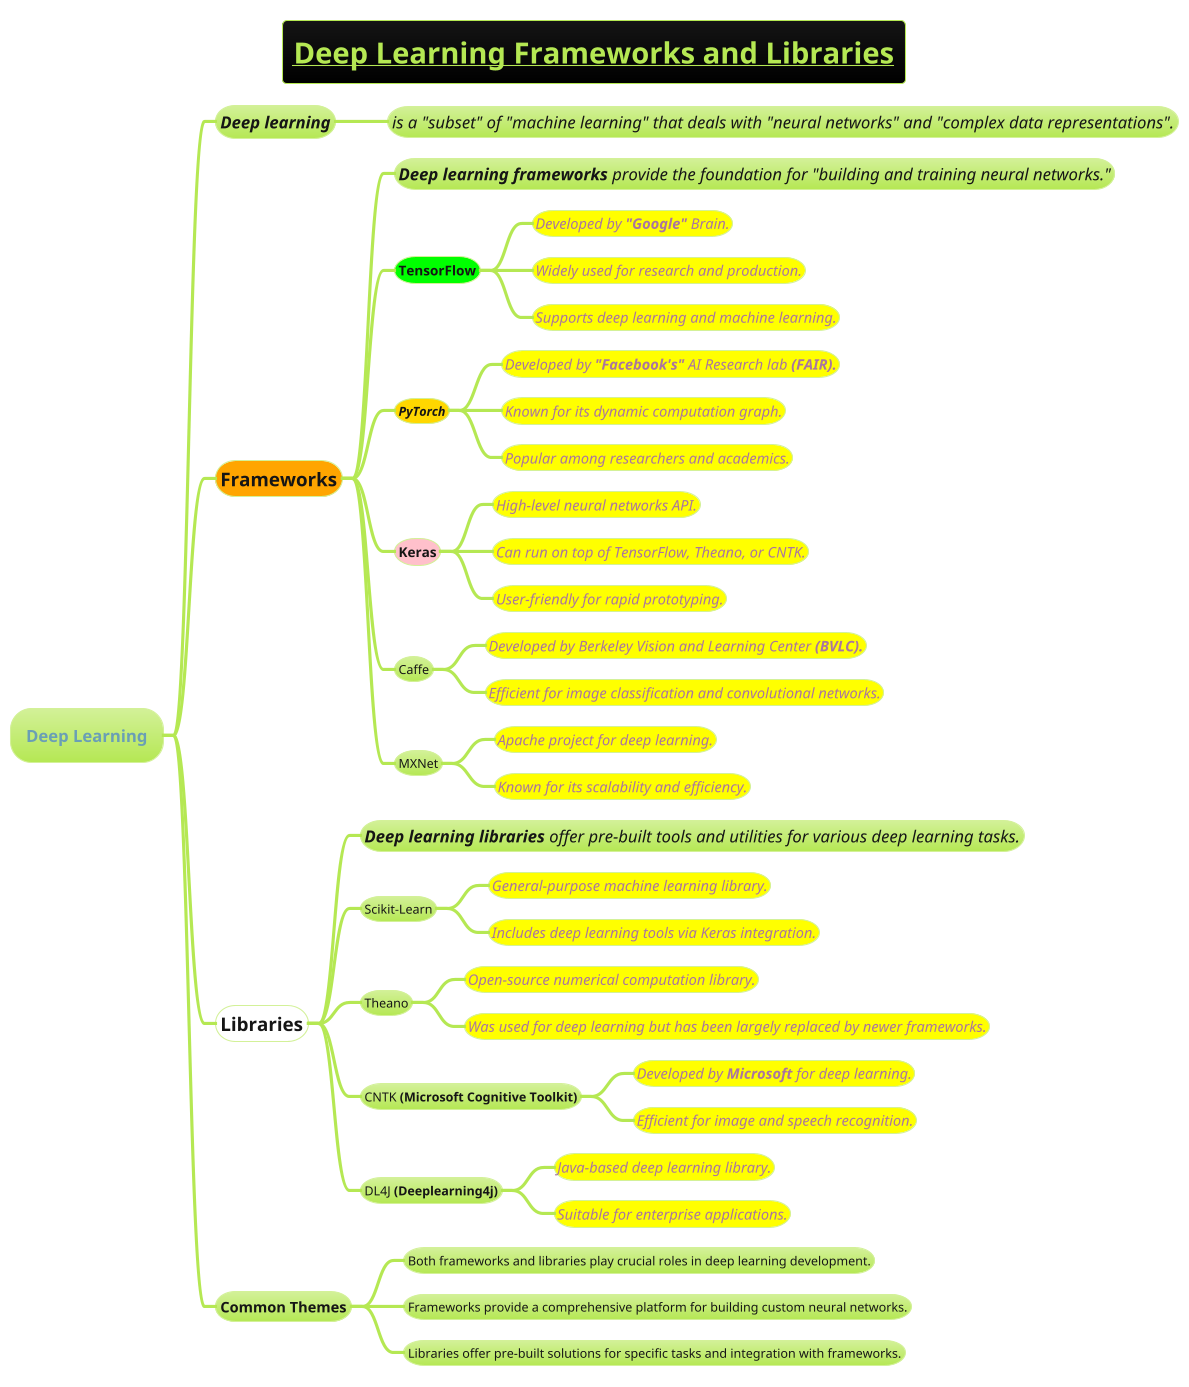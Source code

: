 @startmindmap
title =__Deep Learning Frameworks and Libraries__
!theme hacker


* Deep Learning
** ====<size:16>Deep learning
*** ====<size:16>is a "subset" of "machine learning" that deals with "neural networks" and "complex data representations".

**[#orange] =Frameworks
*** ====<size:16>**Deep learning frameworks** provide the foundation for "building and training neural networks."

***[#lime] ===TensorFlow
****[#yellow] ====<size:14>Developed by **"Google"** Brain.
****[#yellow] ====<size:14>Widely used for research and production.
****[#yellow] ====<size:14>Supports deep learning and machine learning.

***[#gold] ====**PyTorch**
****[#yellow] ====<size:14>Developed by **"Facebook's"** AI Research lab **(FAIR).**
****[#yellow] ====<size:14>Known for its dynamic computation graph.
****[#yellow] ====<size:14>Popular among researchers and academics.

***[#pink] ===Keras
****[#yellow] ====<size:14>High-level neural networks API.
****[#yellow] ====<size:14>Can run on top of TensorFlow, Theano, or CNTK.
****[#yellow] ====<size:14>User-friendly for rapid prototyping.

*** Caffe
****[#yellow] ====<size:14>Developed by Berkeley Vision and Learning Center **(BVLC).**
****[#yellow] ====<size:14>Efficient for image classification and convolutional networks.

*** MXNet
****[#yellow] ====<size:14>Apache project for deep learning.
****[#yellow] ====<size:14>Known for its scalability and efficiency.

**[#white] =Libraries
*** ====<size:16>**Deep learning libraries** offer pre-built tools and utilities for various deep learning tasks.

*** Scikit-Learn
****[#yellow] ====<size:14>General-purpose machine learning library.
****[#yellow] ====<size:14>Includes deep learning tools via Keras integration.

*** Theano
****[#yellow] ====<size:14>Open-source numerical computation library.
****[#yellow] ====<size:14>Was used for deep learning but has been largely replaced by newer frameworks.

*** CNTK **(Microsoft Cognitive Toolkit)**
****[#yellow] ====<size:14>Developed by **Microsoft** for deep learning.
****[#yellow] ====<size:14>Efficient for image and speech recognition.

*** DL4J **(Deeplearning4j)**
****[#yellow] ====<size:14>Java-based deep learning library.
****[#yellow] ====<size:14>Suitable for enterprise applications.

** Common Themes
*** Both frameworks and libraries play crucial roles in deep learning development.
*** Frameworks provide a comprehensive platform for building custom neural networks.
*** Libraries offer pre-built solutions for specific tasks and integration with frameworks.
@endmindmap
